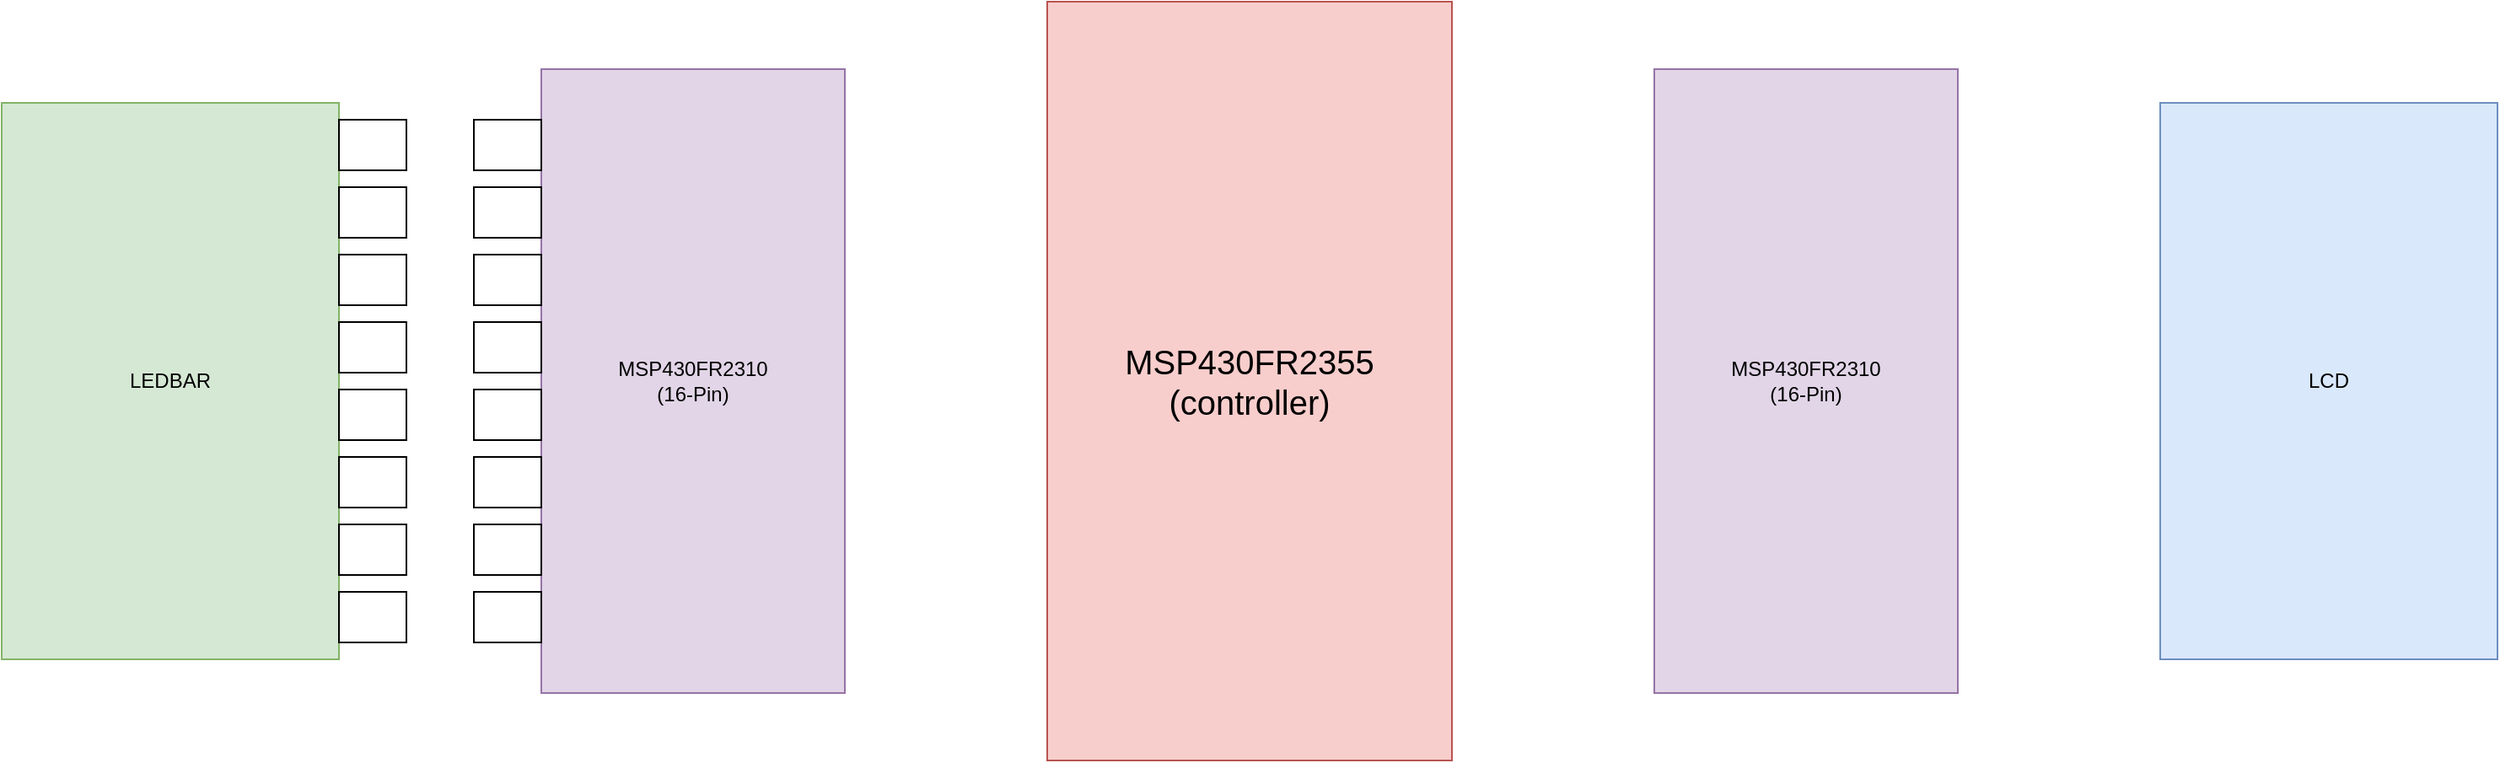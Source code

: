 <mxfile version="26.0.9">
  <diagram name="Page-1" id="0Q7VZ_S7cnzkjP_4s8MY">
    <mxGraphModel dx="2530" dy="1150" grid="1" gridSize="10" guides="1" tooltips="1" connect="1" arrows="1" fold="1" page="1" pageScale="1" pageWidth="850" pageHeight="1100" math="0" shadow="0">
      <root>
        <mxCell id="0" />
        <mxCell id="1" parent="0" />
        <mxCell id="9x2usjZk49Wl1C-McuQ0-1" value="&lt;font style=&quot;font-size: 20px;&quot;&gt;MSP430FR2355&lt;/font&gt;&lt;div&gt;&lt;font style=&quot;font-size: 20px;&quot;&gt;(controller)&lt;/font&gt;&lt;/div&gt;" style="rounded=0;whiteSpace=wrap;html=1;fillColor=#f8cecc;strokeColor=#b85450;" parent="1" vertex="1">
          <mxGeometry x="-60" y="400" width="240" height="450" as="geometry" />
        </mxCell>
        <mxCell id="9x2usjZk49Wl1C-McuQ0-2" value="MSP430FR2310&lt;br&gt;(16-Pin)" style="rounded=0;whiteSpace=wrap;html=1;fillColor=#e1d5e7;strokeColor=#9673a6;" parent="1" vertex="1">
          <mxGeometry x="300" y="440" width="180" height="370" as="geometry" />
        </mxCell>
        <mxCell id="9x2usjZk49Wl1C-McuQ0-3" value="LEDBAR" style="rounded=0;whiteSpace=wrap;html=1;fillColor=#d5e8d4;strokeColor=#82b366;" parent="1" vertex="1">
          <mxGeometry x="-680" y="460" width="200" height="330" as="geometry" />
        </mxCell>
        <mxCell id="9x2usjZk49Wl1C-McuQ0-4" value="LCD" style="rounded=0;whiteSpace=wrap;html=1;fillColor=#dae8fc;strokeColor=#6c8ebf;" parent="1" vertex="1">
          <mxGeometry x="600" y="460" width="200" height="330" as="geometry" />
        </mxCell>
        <mxCell id="qIX9BkgFWLCy8-ITbAEw-1" value="MSP430FR2310&lt;br&gt;(16-Pin)" style="rounded=0;whiteSpace=wrap;html=1;fillColor=#e1d5e7;strokeColor=#9673a6;" vertex="1" parent="1">
          <mxGeometry x="-360" y="440" width="180" height="370" as="geometry" />
        </mxCell>
        <mxCell id="qIX9BkgFWLCy8-ITbAEw-3" value="" style="rounded=0;whiteSpace=wrap;html=1;" vertex="1" parent="1">
          <mxGeometry x="-480" y="750" width="40" height="30" as="geometry" />
        </mxCell>
        <mxCell id="qIX9BkgFWLCy8-ITbAEw-4" value="" style="rounded=0;whiteSpace=wrap;html=1;" vertex="1" parent="1">
          <mxGeometry x="-480" y="670" width="40" height="30" as="geometry" />
        </mxCell>
        <mxCell id="qIX9BkgFWLCy8-ITbAEw-5" value="" style="rounded=0;whiteSpace=wrap;html=1;" vertex="1" parent="1">
          <mxGeometry x="-480" y="710" width="40" height="30" as="geometry" />
        </mxCell>
        <mxCell id="qIX9BkgFWLCy8-ITbAEw-6" value="" style="rounded=0;whiteSpace=wrap;html=1;" vertex="1" parent="1">
          <mxGeometry x="-480" y="630" width="40" height="30" as="geometry" />
        </mxCell>
        <mxCell id="qIX9BkgFWLCy8-ITbAEw-7" value="" style="rounded=0;whiteSpace=wrap;html=1;" vertex="1" parent="1">
          <mxGeometry x="-480" y="590" width="40" height="30" as="geometry" />
        </mxCell>
        <mxCell id="qIX9BkgFWLCy8-ITbAEw-8" value="" style="rounded=0;whiteSpace=wrap;html=1;" vertex="1" parent="1">
          <mxGeometry x="-480" y="550" width="40" height="30" as="geometry" />
        </mxCell>
        <mxCell id="qIX9BkgFWLCy8-ITbAEw-9" value="" style="rounded=0;whiteSpace=wrap;html=1;" vertex="1" parent="1">
          <mxGeometry x="-480" y="510" width="40" height="30" as="geometry" />
        </mxCell>
        <mxCell id="qIX9BkgFWLCy8-ITbAEw-10" value="" style="rounded=0;whiteSpace=wrap;html=1;" vertex="1" parent="1">
          <mxGeometry x="-480" y="470" width="40" height="30" as="geometry" />
        </mxCell>
        <mxCell id="qIX9BkgFWLCy8-ITbAEw-14" value="" style="rounded=0;whiteSpace=wrap;html=1;" vertex="1" parent="1">
          <mxGeometry x="-400" y="750" width="40" height="30" as="geometry" />
        </mxCell>
        <mxCell id="qIX9BkgFWLCy8-ITbAEw-15" value="" style="rounded=0;whiteSpace=wrap;html=1;" vertex="1" parent="1">
          <mxGeometry x="-400" y="670" width="40" height="30" as="geometry" />
        </mxCell>
        <mxCell id="qIX9BkgFWLCy8-ITbAEw-16" value="" style="rounded=0;whiteSpace=wrap;html=1;" vertex="1" parent="1">
          <mxGeometry x="-400" y="710" width="40" height="30" as="geometry" />
        </mxCell>
        <mxCell id="qIX9BkgFWLCy8-ITbAEw-17" value="" style="rounded=0;whiteSpace=wrap;html=1;" vertex="1" parent="1">
          <mxGeometry x="-400" y="630" width="40" height="30" as="geometry" />
        </mxCell>
        <mxCell id="qIX9BkgFWLCy8-ITbAEw-18" value="" style="rounded=0;whiteSpace=wrap;html=1;" vertex="1" parent="1">
          <mxGeometry x="-400" y="590" width="40" height="30" as="geometry" />
        </mxCell>
        <mxCell id="qIX9BkgFWLCy8-ITbAEw-19" value="" style="rounded=0;whiteSpace=wrap;html=1;" vertex="1" parent="1">
          <mxGeometry x="-400" y="550" width="40" height="30" as="geometry" />
        </mxCell>
        <mxCell id="qIX9BkgFWLCy8-ITbAEw-20" value="" style="rounded=0;whiteSpace=wrap;html=1;" vertex="1" parent="1">
          <mxGeometry x="-400" y="510" width="40" height="30" as="geometry" />
        </mxCell>
        <mxCell id="qIX9BkgFWLCy8-ITbAEw-21" value="" style="rounded=0;whiteSpace=wrap;html=1;" vertex="1" parent="1">
          <mxGeometry x="-400" y="470" width="40" height="30" as="geometry" />
        </mxCell>
      </root>
    </mxGraphModel>
  </diagram>
</mxfile>
